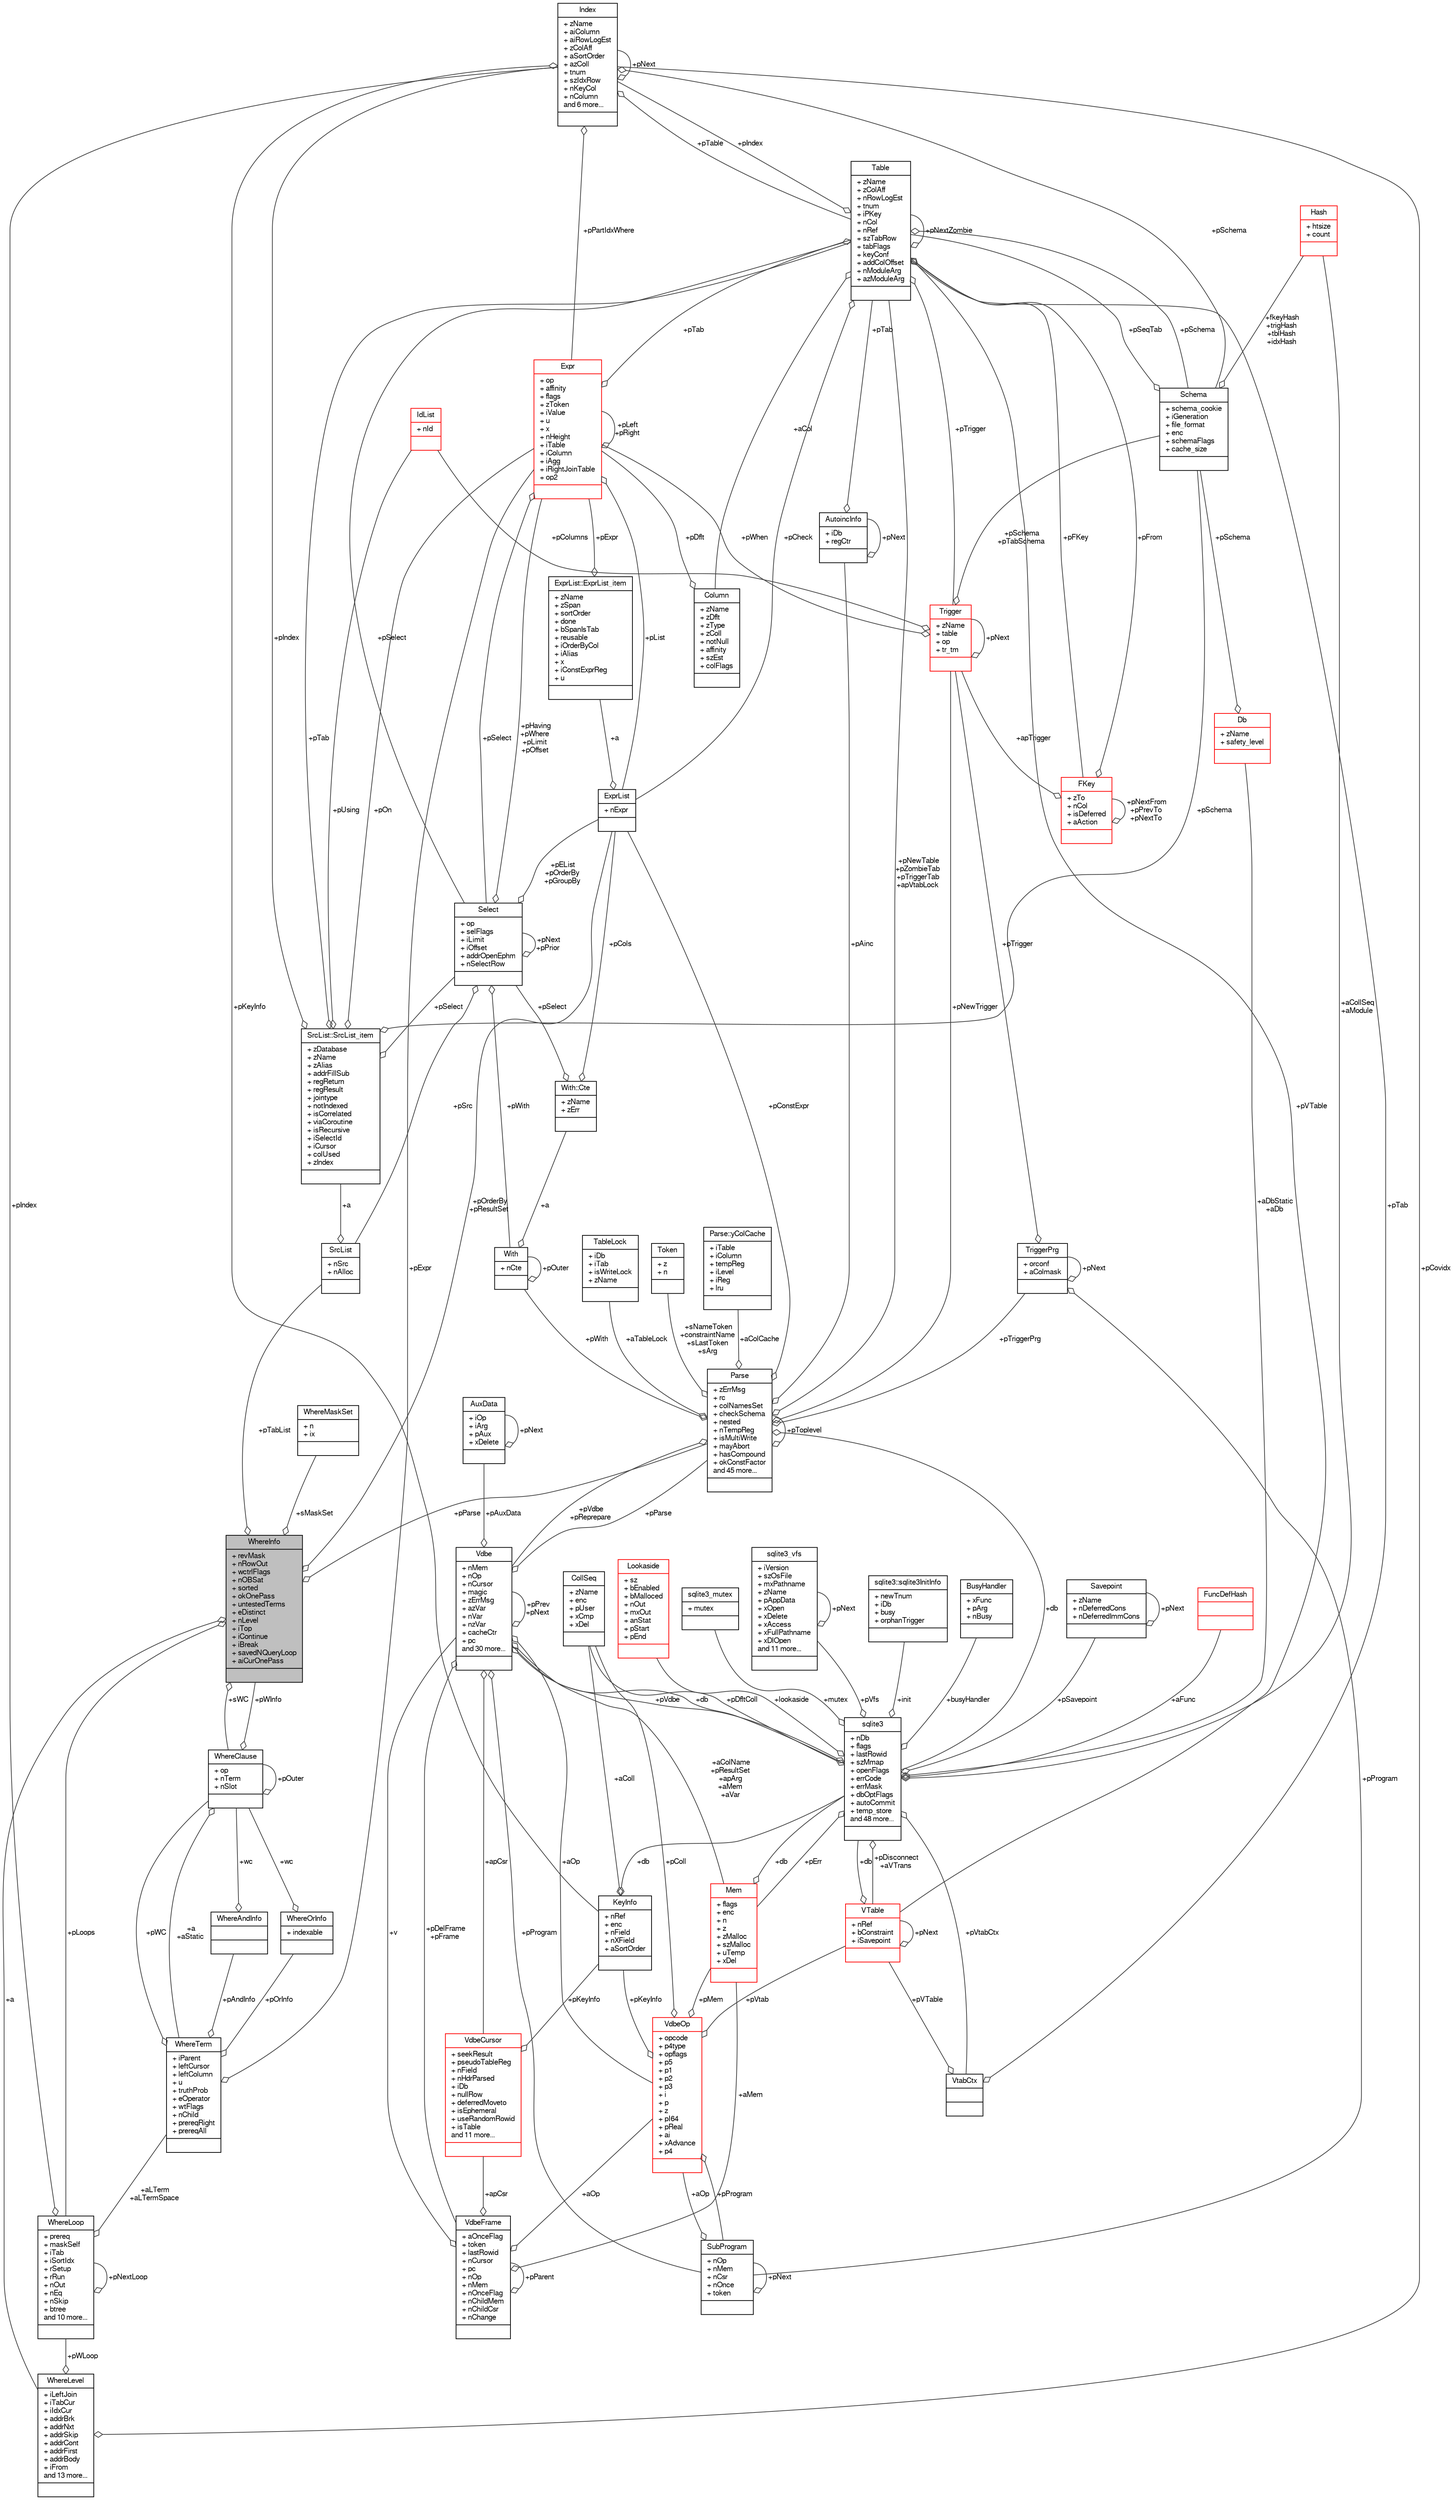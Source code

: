 digraph "WhereInfo"
{
  edge [fontname="FreeSans",fontsize="10",labelfontname="FreeSans",labelfontsize="10"];
  node [fontname="FreeSans",fontsize="10",shape=record];
  Node1 [label="{WhereInfo\n|+ revMask\l+ nRowOut\l+ wctrlFlags\l+ nOBSat\l+ sorted\l+ okOnePass\l+ untestedTerms\l+ eDistinct\l+ nLevel\l+ iTop\l+ iContinue\l+ iBreak\l+ savedNQueryLoop\l+ aiCurOnePass\l|}",height=0.2,width=0.4,color="black", fillcolor="grey75", style="filled", fontcolor="black"];
  Node2 -> Node1 [color="grey25",fontsize="10",style="solid",label=" +pLoops" ,arrowhead="odiamond",fontname="FreeSans"];
  Node2 [label="{WhereLoop\n|+ prereq\l+ maskSelf\l+ iTab\l+ iSortIdx\l+ rSetup\l+ rRun\l+ nOut\l+ nEq\l+ nSkip\l+ btree\land 10 more...\l|}",height=0.2,width=0.4,color="black", fillcolor="white", style="filled",URL="$structWhereLoop.html"];
  Node2 -> Node2 [color="grey25",fontsize="10",style="solid",label=" +pNextLoop" ,arrowhead="odiamond",fontname="FreeSans"];
  Node3 -> Node2 [color="grey25",fontsize="10",style="solid",label=" +aLTerm\n+aLTermSpace" ,arrowhead="odiamond",fontname="FreeSans"];
  Node3 [label="{WhereTerm\n|+ iParent\l+ leftCursor\l+ leftColumn\l+ u\l+ truthProb\l+ eOperator\l+ wtFlags\l+ nChild\l+ prereqRight\l+ prereqAll\l|}",height=0.2,width=0.4,color="black", fillcolor="white", style="filled",URL="$structWhereTerm.html"];
  Node4 -> Node3 [color="grey25",fontsize="10",style="solid",label=" +pAndInfo" ,arrowhead="odiamond",fontname="FreeSans"];
  Node4 [label="{WhereAndInfo\n||}",height=0.2,width=0.4,color="black", fillcolor="white", style="filled",URL="$structWhereAndInfo.html"];
  Node5 -> Node4 [color="grey25",fontsize="10",style="solid",label=" +wc" ,arrowhead="odiamond",fontname="FreeSans"];
  Node5 [label="{WhereClause\n|+ op\l+ nTerm\l+ nSlot\l|}",height=0.2,width=0.4,color="black", fillcolor="white", style="filled",URL="$structWhereClause.html"];
  Node3 -> Node5 [color="grey25",fontsize="10",style="solid",label=" +a\n+aStatic" ,arrowhead="odiamond",fontname="FreeSans"];
  Node1 -> Node5 [color="grey25",fontsize="10",style="solid",label=" +pWInfo" ,arrowhead="odiamond",fontname="FreeSans"];
  Node5 -> Node5 [color="grey25",fontsize="10",style="solid",label=" +pOuter" ,arrowhead="odiamond",fontname="FreeSans"];
  Node6 -> Node3 [color="grey25",fontsize="10",style="solid",label=" +pOrInfo" ,arrowhead="odiamond",fontname="FreeSans"];
  Node6 [label="{WhereOrInfo\n|+ indexable\l|}",height=0.2,width=0.4,color="black", fillcolor="white", style="filled",URL="$structWhereOrInfo.html"];
  Node5 -> Node6 [color="grey25",fontsize="10",style="solid",label=" +wc" ,arrowhead="odiamond",fontname="FreeSans"];
  Node7 -> Node3 [color="grey25",fontsize="10",style="solid",label=" +pExpr" ,arrowhead="odiamond",fontname="FreeSans"];
  Node7 [label="{Expr\n|+ op\l+ affinity\l+ flags\l+ zToken\l+ iValue\l+ u\l+ x\l+ nHeight\l+ iTable\l+ iColumn\l+ iAgg\l+ iRightJoinTable\l+ op2\l|}",height=0.2,width=0.4,color="red", fillcolor="white", style="filled",URL="$structExpr.html"];
  Node7 -> Node7 [color="grey25",fontsize="10",style="solid",label=" +pLeft\n+pRight" ,arrowhead="odiamond",fontname="FreeSans"];
  Node10 -> Node7 [color="grey25",fontsize="10",style="solid",label=" +pTab" ,arrowhead="odiamond",fontname="FreeSans"];
  Node10 [label="{Table\n|+ zName\l+ zColAff\l+ nRowLogEst\l+ tnum\l+ iPKey\l+ nCol\l+ nRef\l+ szTabRow\l+ tabFlags\l+ keyConf\l+ addColOffset\l+ nModuleArg\l+ azModuleArg\l|}",height=0.2,width=0.4,color="black", fillcolor="white", style="filled",URL="$structTable.html"];
  Node11 -> Node10 [color="grey25",fontsize="10",style="solid",label=" +pSchema" ,arrowhead="odiamond",fontname="FreeSans"];
  Node11 [label="{Schema\n|+ schema_cookie\l+ iGeneration\l+ file_format\l+ enc\l+ schemaFlags\l+ cache_size\l|}",height=0.2,width=0.4,color="black", fillcolor="white", style="filled",URL="$structSchema.html"];
  Node10 -> Node11 [color="grey25",fontsize="10",style="solid",label=" +pSeqTab" ,arrowhead="odiamond",fontname="FreeSans"];
  Node12 -> Node11 [color="grey25",fontsize="10",style="solid",label=" +fkeyHash\n+trigHash\n+tblHash\n+idxHash" ,arrowhead="odiamond",fontname="FreeSans"];
  Node12 [label="{Hash\n|+ htsize\l+ count\l|}",height=0.2,width=0.4,color="red", fillcolor="white", style="filled",URL="$structHash.html"];
  Node15 -> Node10 [color="grey25",fontsize="10",style="solid",label=" +aCol" ,arrowhead="odiamond",fontname="FreeSans"];
  Node15 [label="{Column\n|+ zName\l+ zDflt\l+ zType\l+ zColl\l+ notNull\l+ affinity\l+ szEst\l+ colFlags\l|}",height=0.2,width=0.4,color="black", fillcolor="white", style="filled",URL="$structColumn.html"];
  Node7 -> Node15 [color="grey25",fontsize="10",style="solid",label=" +pDflt" ,arrowhead="odiamond",fontname="FreeSans"];
  Node16 -> Node10 [color="grey25",fontsize="10",style="solid",label=" +pFKey" ,arrowhead="odiamond",fontname="FreeSans"];
  Node16 [label="{FKey\n|+ zTo\l+ nCol\l+ isDeferred\l+ aAction\l|}",height=0.2,width=0.4,color="red", fillcolor="white", style="filled",URL="$structFKey.html"];
  Node16 -> Node16 [color="grey25",fontsize="10",style="solid",label=" +pNextFrom\n+pPrevTo\n+pNextTo" ,arrowhead="odiamond",fontname="FreeSans"];
  Node10 -> Node16 [color="grey25",fontsize="10",style="solid",label=" +pFrom" ,arrowhead="odiamond",fontname="FreeSans"];
  Node18 -> Node16 [color="grey25",fontsize="10",style="solid",label=" +apTrigger" ,arrowhead="odiamond",fontname="FreeSans"];
  Node18 [label="{Trigger\n|+ zName\l+ table\l+ op\l+ tr_tm\l|}",height=0.2,width=0.4,color="red", fillcolor="white", style="filled",URL="$structTrigger.html"];
  Node11 -> Node18 [color="grey25",fontsize="10",style="solid",label=" +pSchema\n+pTabSchema" ,arrowhead="odiamond",fontname="FreeSans"];
  Node7 -> Node18 [color="grey25",fontsize="10",style="solid",label=" +pWhen" ,arrowhead="odiamond",fontname="FreeSans"];
  Node21 -> Node18 [color="grey25",fontsize="10",style="solid",label=" +pColumns" ,arrowhead="odiamond",fontname="FreeSans"];
  Node21 [label="{IdList\n|+ nId\l|}",height=0.2,width=0.4,color="red", fillcolor="white", style="filled",URL="$structIdList.html"];
  Node18 -> Node18 [color="grey25",fontsize="10",style="solid",label=" +pNext" ,arrowhead="odiamond",fontname="FreeSans"];
  Node41 -> Node10 [color="grey25",fontsize="10",style="solid",label=" +pVTable" ,arrowhead="odiamond",fontname="FreeSans"];
  Node41 [label="{VTable\n|+ nRef\l+ bConstraint\l+ iSavepoint\l|}",height=0.2,width=0.4,color="red", fillcolor="white", style="filled",URL="$structVTable.html"];
  Node32 -> Node41 [color="grey25",fontsize="10",style="solid",label=" +db" ,arrowhead="odiamond",fontname="FreeSans"];
  Node32 [label="{sqlite3\n|+ nDb\l+ flags\l+ lastRowid\l+ szMmap\l+ openFlags\l+ errCode\l+ errMask\l+ dbOptFlags\l+ autoCommit\l+ temp_store\land 48 more...\l|}",height=0.2,width=0.4,color="black", fillcolor="white", style="filled",URL="$structsqlite3.html"];
  Node33 -> Node32 [color="grey25",fontsize="10",style="solid",label=" +pErr" ,arrowhead="odiamond",fontname="FreeSans"];
  Node33 [label="{Mem\n|+ flags\l+ enc\l+ n\l+ z\l+ zMalloc\l+ szMalloc\l+ uTemp\l+ xDel\l|}",height=0.2,width=0.4,color="red", fillcolor="white", style="filled",URL="$structMem.html"];
  Node32 -> Node33 [color="grey25",fontsize="10",style="solid",label=" +db" ,arrowhead="odiamond",fontname="FreeSans"];
  Node36 -> Node32 [color="grey25",fontsize="10",style="solid",label=" +pVdbe" ,arrowhead="odiamond",fontname="FreeSans"];
  Node36 [label="{Vdbe\n|+ nMem\l+ nOp\l+ nCursor\l+ magic\l+ zErrMsg\l+ azVar\l+ nVar\l+ nzVar\l+ cacheCtr\l+ pc\land 30 more...\l|}",height=0.2,width=0.4,color="black", fillcolor="white", style="filled",URL="$structVdbe.html"];
  Node36 -> Node36 [color="grey25",fontsize="10",style="solid",label=" +pPrev\n+pNext" ,arrowhead="odiamond",fontname="FreeSans"];
  Node33 -> Node36 [color="grey25",fontsize="10",style="solid",label=" +aColName\n+pResultSet\n+apArg\n+aMem\n+aVar" ,arrowhead="odiamond",fontname="FreeSans"];
  Node32 -> Node36 [color="grey25",fontsize="10",style="solid",label=" +db" ,arrowhead="odiamond",fontname="FreeSans"];
  Node35 -> Node36 [color="grey25",fontsize="10",style="solid",label=" +pDelFrame\n+pFrame" ,arrowhead="odiamond",fontname="FreeSans"];
  Node35 [label="{VdbeFrame\n|+ aOnceFlag\l+ token\l+ lastRowid\l+ nCursor\l+ pc\l+ nOp\l+ nMem\l+ nOnceFlag\l+ nChildMem\l+ nChildCsr\l+ nChange\l|}",height=0.2,width=0.4,color="black", fillcolor="white", style="filled",URL="$structVdbeFrame.html"];
  Node33 -> Node35 [color="grey25",fontsize="10",style="solid",label=" +aMem" ,arrowhead="odiamond",fontname="FreeSans"];
  Node36 -> Node35 [color="grey25",fontsize="10",style="solid",label=" +v" ,arrowhead="odiamond",fontname="FreeSans"];
  Node35 -> Node35 [color="grey25",fontsize="10",style="solid",label=" +pParent" ,arrowhead="odiamond",fontname="FreeSans"];
  Node47 -> Node35 [color="grey25",fontsize="10",style="solid",label=" +apCsr" ,arrowhead="odiamond",fontname="FreeSans"];
  Node47 [label="{VdbeCursor\n|+ seekResult\l+ pseudoTableReg\l+ nField\l+ nHdrParsed\l+ iDb\l+ nullRow\l+ deferredMoveto\l+ isEphemeral\l+ useRandomRowid\l+ isTable\land 11 more...\l|}",height=0.2,width=0.4,color="red", fillcolor="white", style="filled",URL="$structVdbeCursor.html"];
  Node31 -> Node47 [color="grey25",fontsize="10",style="solid",label=" +pKeyInfo" ,arrowhead="odiamond",fontname="FreeSans"];
  Node31 [label="{KeyInfo\n|+ nRef\l+ enc\l+ nField\l+ nXField\l+ aSortOrder\l|}",height=0.2,width=0.4,color="black", fillcolor="white", style="filled",URL="$structKeyInfo.html"];
  Node32 -> Node31 [color="grey25",fontsize="10",style="solid",label=" +db" ,arrowhead="odiamond",fontname="FreeSans"];
  Node40 -> Node31 [color="grey25",fontsize="10",style="solid",label=" +aColl" ,arrowhead="odiamond",fontname="FreeSans"];
  Node40 [label="{CollSeq\n|+ zName\l+ enc\l+ pUser\l+ xCmp\l+ xDel\l|}",height=0.2,width=0.4,color="black", fillcolor="white", style="filled",URL="$structCollSeq.html"];
  Node39 -> Node35 [color="grey25",fontsize="10",style="solid",label=" +aOp" ,arrowhead="odiamond",fontname="FreeSans"];
  Node39 [label="{VdbeOp\n|+ opcode\l+ p4type\l+ opflags\l+ p5\l+ p1\l+ p2\l+ p3\l+ i\l+ p\l+ z\l+ pI64\l+ pReal\l+ ai\l+ xAdvance\l+ p4\l|}",height=0.2,width=0.4,color="red", fillcolor="white", style="filled",URL="$structVdbeOp.html"];
  Node33 -> Node39 [color="grey25",fontsize="10",style="solid",label=" +pMem" ,arrowhead="odiamond",fontname="FreeSans"];
  Node40 -> Node39 [color="grey25",fontsize="10",style="solid",label=" +pColl" ,arrowhead="odiamond",fontname="FreeSans"];
  Node41 -> Node39 [color="grey25",fontsize="10",style="solid",label=" +pVtab" ,arrowhead="odiamond",fontname="FreeSans"];
  Node38 -> Node39 [color="grey25",fontsize="10",style="solid",label=" +pProgram" ,arrowhead="odiamond",fontname="FreeSans"];
  Node38 [label="{SubProgram\n|+ nOp\l+ nMem\l+ nCsr\l+ nOnce\l+ token\l|}",height=0.2,width=0.4,color="black", fillcolor="white", style="filled",URL="$structSubProgram.html"];
  Node38 -> Node38 [color="grey25",fontsize="10",style="solid",label=" +pNext" ,arrowhead="odiamond",fontname="FreeSans"];
  Node39 -> Node38 [color="grey25",fontsize="10",style="solid",label=" +aOp" ,arrowhead="odiamond",fontname="FreeSans"];
  Node31 -> Node39 [color="grey25",fontsize="10",style="solid",label=" +pKeyInfo" ,arrowhead="odiamond",fontname="FreeSans"];
  Node37 -> Node36 [color="grey25",fontsize="10",style="solid",label=" +pAuxData" ,arrowhead="odiamond",fontname="FreeSans"];
  Node37 [label="{AuxData\n|+ iOp\l+ iArg\l+ pAux\l+ xDelete\l|}",height=0.2,width=0.4,color="black", fillcolor="white", style="filled",URL="$structAuxData.html"];
  Node37 -> Node37 [color="grey25",fontsize="10",style="solid",label=" +pNext" ,arrowhead="odiamond",fontname="FreeSans"];
  Node38 -> Node36 [color="grey25",fontsize="10",style="solid",label=" +pProgram" ,arrowhead="odiamond",fontname="FreeSans"];
  Node47 -> Node36 [color="grey25",fontsize="10",style="solid",label=" +apCsr" ,arrowhead="odiamond",fontname="FreeSans"];
  Node78 -> Node36 [color="grey25",fontsize="10",style="solid",label=" +pParse" ,arrowhead="odiamond",fontname="FreeSans"];
  Node78 [label="{Parse\n|+ zErrMsg\l+ rc\l+ colNamesSet\l+ checkSchema\l+ nested\l+ nTempReg\l+ isMultiWrite\l+ mayAbort\l+ hasCompound\l+ okConstFactor\land 45 more...\l|}",height=0.2,width=0.4,color="black", fillcolor="white", style="filled",URL="$structParse.html"];
  Node36 -> Node78 [color="grey25",fontsize="10",style="solid",label=" +pVdbe\n+pReprepare" ,arrowhead="odiamond",fontname="FreeSans"];
  Node32 -> Node78 [color="grey25",fontsize="10",style="solid",label=" +db" ,arrowhead="odiamond",fontname="FreeSans"];
  Node79 -> Node78 [color="grey25",fontsize="10",style="solid",label=" +aTableLock" ,arrowhead="odiamond",fontname="FreeSans"];
  Node79 [label="{TableLock\n|+ iDb\l+ iTab\l+ isWriteLock\l+ zName\l|}",height=0.2,width=0.4,color="black", fillcolor="white", style="filled",URL="$structTableLock.html"];
  Node20 -> Node78 [color="grey25",fontsize="10",style="solid",label=" +sNameToken\n+constraintName\n+sLastToken\n+sArg" ,arrowhead="odiamond",fontname="FreeSans"];
  Node20 [label="{Token\n|+ z\l+ n\l|}",height=0.2,width=0.4,color="black", fillcolor="white", style="filled",URL="$structToken.html"];
  Node24 -> Node78 [color="grey25",fontsize="10",style="solid",label=" +pWith" ,arrowhead="odiamond",fontname="FreeSans"];
  Node24 [label="{With\n|+ nCte\l|}",height=0.2,width=0.4,color="black", fillcolor="white", style="filled",URL="$structWith.html"];
  Node25 -> Node24 [color="grey25",fontsize="10",style="solid",label=" +a" ,arrowhead="odiamond",fontname="FreeSans"];
  Node25 [label="{With::Cte\n|+ zName\l+ zErr\l|}",height=0.2,width=0.4,color="black", fillcolor="white", style="filled",URL="$structWith_1_1Cte.html"];
  Node23 -> Node25 [color="grey25",fontsize="10",style="solid",label=" +pSelect" ,arrowhead="odiamond",fontname="FreeSans"];
  Node23 [label="{Select\n|+ op\l+ selFlags\l+ iLimit\l+ iOffset\l+ addrOpenEphm\l+ nSelectRow\l|}",height=0.2,width=0.4,color="black", fillcolor="white", style="filled",URL="$structSelect.html"];
  Node7 -> Node23 [color="grey25",fontsize="10",style="solid",label=" +pHaving\n+pWhere\n+pLimit\n+pOffset" ,arrowhead="odiamond",fontname="FreeSans"];
  Node24 -> Node23 [color="grey25",fontsize="10",style="solid",label=" +pWith" ,arrowhead="odiamond",fontname="FreeSans"];
  Node23 -> Node23 [color="grey25",fontsize="10",style="solid",label=" +pNext\n+pPrior" ,arrowhead="odiamond",fontname="FreeSans"];
  Node28 -> Node23 [color="grey25",fontsize="10",style="solid",label=" +pSrc" ,arrowhead="odiamond",fontname="FreeSans"];
  Node28 [label="{SrcList\n|+ nSrc\l+ nAlloc\l|}",height=0.2,width=0.4,color="black", fillcolor="white", style="filled",URL="$structSrcList.html"];
  Node29 -> Node28 [color="grey25",fontsize="10",style="solid",label=" +a" ,arrowhead="odiamond",fontname="FreeSans"];
  Node29 [label="{SrcList::SrcList_item\n|+ zDatabase\l+ zName\l+ zAlias\l+ addrFillSub\l+ regReturn\l+ regResult\l+ jointype\l+ notIndexed\l+ isCorrelated\l+ viaCoroutine\l+ isRecursive\l+ iSelectId\l+ iCursor\l+ colUsed\l+ zIndex\l|}",height=0.2,width=0.4,color="black", fillcolor="white", style="filled",URL="$structSrcList_1_1SrcList__item.html"];
  Node11 -> Node29 [color="grey25",fontsize="10",style="solid",label=" +pSchema" ,arrowhead="odiamond",fontname="FreeSans"];
  Node7 -> Node29 [color="grey25",fontsize="10",style="solid",label=" +pOn" ,arrowhead="odiamond",fontname="FreeSans"];
  Node21 -> Node29 [color="grey25",fontsize="10",style="solid",label=" +pUsing" ,arrowhead="odiamond",fontname="FreeSans"];
  Node10 -> Node29 [color="grey25",fontsize="10",style="solid",label=" +pTab" ,arrowhead="odiamond",fontname="FreeSans"];
  Node23 -> Node29 [color="grey25",fontsize="10",style="solid",label=" +pSelect" ,arrowhead="odiamond",fontname="FreeSans"];
  Node30 -> Node29 [color="grey25",fontsize="10",style="solid",label=" +pIndex" ,arrowhead="odiamond",fontname="FreeSans"];
  Node30 [label="{Index\n|+ zName\l+ aiColumn\l+ aiRowLogEst\l+ zColAff\l+ aSortOrder\l+ azColl\l+ tnum\l+ szIdxRow\l+ nKeyCol\l+ nColumn\land 6 more...\l|}",height=0.2,width=0.4,color="black", fillcolor="white", style="filled",URL="$structIndex.html"];
  Node11 -> Node30 [color="grey25",fontsize="10",style="solid",label=" +pSchema" ,arrowhead="odiamond",fontname="FreeSans"];
  Node7 -> Node30 [color="grey25",fontsize="10",style="solid",label=" +pPartIdxWhere" ,arrowhead="odiamond",fontname="FreeSans"];
  Node10 -> Node30 [color="grey25",fontsize="10",style="solid",label=" +pTable" ,arrowhead="odiamond",fontname="FreeSans"];
  Node31 -> Node30 [color="grey25",fontsize="10",style="solid",label=" +pKeyInfo" ,arrowhead="odiamond",fontname="FreeSans"];
  Node30 -> Node30 [color="grey25",fontsize="10",style="solid",label=" +pNext" ,arrowhead="odiamond",fontname="FreeSans"];
  Node26 -> Node23 [color="grey25",fontsize="10",style="solid",label=" +pEList\n+pOrderBy\n+pGroupBy" ,arrowhead="odiamond",fontname="FreeSans"];
  Node26 [label="{ExprList\n|+ nExpr\l|}",height=0.2,width=0.4,color="black", fillcolor="white", style="filled",URL="$structExprList.html"];
  Node27 -> Node26 [color="grey25",fontsize="10",style="solid",label=" +a" ,arrowhead="odiamond",fontname="FreeSans"];
  Node27 [label="{ExprList::ExprList_item\n|+ zName\l+ zSpan\l+ sortOrder\l+ done\l+ bSpanIsTab\l+ reusable\l+ iOrderByCol\l+ iAlias\l+ x\l+ iConstExprReg\l+ u\l|}",height=0.2,width=0.4,color="black", fillcolor="white", style="filled",URL="$structExprList_1_1ExprList__item.html"];
  Node7 -> Node27 [color="grey25",fontsize="10",style="solid",label=" +pExpr" ,arrowhead="odiamond",fontname="FreeSans"];
  Node26 -> Node25 [color="grey25",fontsize="10",style="solid",label=" +pCols" ,arrowhead="odiamond",fontname="FreeSans"];
  Node24 -> Node24 [color="grey25",fontsize="10",style="solid",label=" +pOuter" ,arrowhead="odiamond",fontname="FreeSans"];
  Node80 -> Node78 [color="grey25",fontsize="10",style="solid",label=" +aColCache" ,arrowhead="odiamond",fontname="FreeSans"];
  Node80 [label="{Parse::yColCache\n|+ iTable\l+ iColumn\l+ tempReg\l+ iLevel\l+ iReg\l+ lru\l|}",height=0.2,width=0.4,color="black", fillcolor="white", style="filled",URL="$structParse_1_1yColCache.html"];
  Node10 -> Node78 [color="grey25",fontsize="10",style="solid",label=" +pNewTable\n+pZombieTab\n+pTriggerTab\n+apVtabLock" ,arrowhead="odiamond",fontname="FreeSans"];
  Node18 -> Node78 [color="grey25",fontsize="10",style="solid",label=" +pNewTrigger" ,arrowhead="odiamond",fontname="FreeSans"];
  Node81 -> Node78 [color="grey25",fontsize="10",style="solid",label=" +pTriggerPrg" ,arrowhead="odiamond",fontname="FreeSans"];
  Node81 [label="{TriggerPrg\n|+ orconf\l+ aColmask\l|}",height=0.2,width=0.4,color="black", fillcolor="white", style="filled",URL="$structTriggerPrg.html"];
  Node38 -> Node81 [color="grey25",fontsize="10",style="solid",label=" +pProgram" ,arrowhead="odiamond",fontname="FreeSans"];
  Node18 -> Node81 [color="grey25",fontsize="10",style="solid",label=" +pTrigger" ,arrowhead="odiamond",fontname="FreeSans"];
  Node81 -> Node81 [color="grey25",fontsize="10",style="solid",label=" +pNext" ,arrowhead="odiamond",fontname="FreeSans"];
  Node82 -> Node78 [color="grey25",fontsize="10",style="solid",label=" +pAinc" ,arrowhead="odiamond",fontname="FreeSans"];
  Node82 [label="{AutoincInfo\n|+ iDb\l+ regCtr\l|}",height=0.2,width=0.4,color="black", fillcolor="white", style="filled",URL="$structAutoincInfo.html"];
  Node10 -> Node82 [color="grey25",fontsize="10",style="solid",label=" +pTab" ,arrowhead="odiamond",fontname="FreeSans"];
  Node82 -> Node82 [color="grey25",fontsize="10",style="solid",label=" +pNext" ,arrowhead="odiamond",fontname="FreeSans"];
  Node26 -> Node78 [color="grey25",fontsize="10",style="solid",label=" +pConstExpr" ,arrowhead="odiamond",fontname="FreeSans"];
  Node78 -> Node78 [color="grey25",fontsize="10",style="solid",label=" +pToplevel" ,arrowhead="odiamond",fontname="FreeSans"];
  Node39 -> Node36 [color="grey25",fontsize="10",style="solid",label=" +aOp" ,arrowhead="odiamond",fontname="FreeSans"];
  Node86 -> Node32 [color="grey25",fontsize="10",style="solid",label=" +pSavepoint" ,arrowhead="odiamond",fontname="FreeSans"];
  Node86 [label="{Savepoint\n|+ zName\l+ nDeferredCons\l+ nDeferredImmCons\l|}",height=0.2,width=0.4,color="black", fillcolor="white", style="filled",URL="$structSavepoint.html"];
  Node86 -> Node86 [color="grey25",fontsize="10",style="solid",label=" +pNext" ,arrowhead="odiamond",fontname="FreeSans"];
  Node87 -> Node32 [color="grey25",fontsize="10",style="solid",label=" +aFunc" ,arrowhead="odiamond",fontname="FreeSans"];
  Node87 [label="{FuncDefHash\n||}",height=0.2,width=0.4,color="red", fillcolor="white", style="filled",URL="$structFuncDefHash.html"];
  Node88 -> Node32 [color="grey25",fontsize="10",style="solid",label=" +lookaside" ,arrowhead="odiamond",fontname="FreeSans"];
  Node88 [label="{Lookaside\n|+ sz\l+ bEnabled\l+ bMalloced\l+ nOut\l+ mxOut\l+ anStat\l+ pStart\l+ pEnd\l|}",height=0.2,width=0.4,color="red", fillcolor="white", style="filled",URL="$structLookaside.html"];
  Node52 -> Node32 [color="grey25",fontsize="10",style="solid",label=" +mutex" ,arrowhead="odiamond",fontname="FreeSans"];
  Node52 [label="{sqlite3_mutex\n|+ mutex\l|}",height=0.2,width=0.4,color="black", fillcolor="white", style="filled",URL="$structsqlite3__mutex.html"];
  Node63 -> Node32 [color="grey25",fontsize="10",style="solid",label=" +pVfs" ,arrowhead="odiamond",fontname="FreeSans"];
  Node63 [label="{sqlite3_vfs\n|+ iVersion\l+ szOsFile\l+ mxPathname\l+ zName\l+ pAppData\l+ xOpen\l+ xDelete\l+ xAccess\l+ xFullPathname\l+ xDlOpen\land 11 more...\l|}",height=0.2,width=0.4,color="black", fillcolor="white", style="filled",URL="$structsqlite3__vfs.html"];
  Node63 -> Node63 [color="grey25",fontsize="10",style="solid",label=" +pNext" ,arrowhead="odiamond",fontname="FreeSans"];
  Node90 -> Node32 [color="grey25",fontsize="10",style="solid",label=" +init" ,arrowhead="odiamond",fontname="FreeSans"];
  Node90 [label="{sqlite3::sqlite3InitInfo\n|+ newTnum\l+ iDb\l+ busy\l+ orphanTrigger\l|}",height=0.2,width=0.4,color="black", fillcolor="white", style="filled",URL="$structsqlite3_1_1sqlite3InitInfo.html"];
  Node91 -> Node32 [color="grey25",fontsize="10",style="solid",label=" +busyHandler" ,arrowhead="odiamond",fontname="FreeSans"];
  Node91 [label="{BusyHandler\n|+ xFunc\l+ pArg\l+ nBusy\l|}",height=0.2,width=0.4,color="black", fillcolor="white", style="filled",URL="$structBusyHandler.html"];
  Node92 -> Node32 [color="grey25",fontsize="10",style="solid",label=" +pVtabCtx" ,arrowhead="odiamond",fontname="FreeSans"];
  Node92 [label="{VtabCtx\n||}",height=0.2,width=0.4,color="black", fillcolor="white", style="filled",URL="$structVtabCtx.html"];
  Node41 -> Node92 [color="grey25",fontsize="10",style="solid",label=" +pVTable" ,arrowhead="odiamond",fontname="FreeSans"];
  Node10 -> Node92 [color="grey25",fontsize="10",style="solid",label=" +pTab" ,arrowhead="odiamond",fontname="FreeSans"];
  Node40 -> Node32 [color="grey25",fontsize="10",style="solid",label=" +pDfltColl" ,arrowhead="odiamond",fontname="FreeSans"];
  Node41 -> Node32 [color="grey25",fontsize="10",style="solid",label=" +pDisconnect\n+aVTrans" ,arrowhead="odiamond",fontname="FreeSans"];
  Node93 -> Node32 [color="grey25",fontsize="10",style="solid",label=" +aDbStatic\n+aDb" ,arrowhead="odiamond",fontname="FreeSans"];
  Node93 [label="{Db\n|+ zName\l+ safety_level\l|}",height=0.2,width=0.4,color="red", fillcolor="white", style="filled",URL="$structDb.html"];
  Node11 -> Node93 [color="grey25",fontsize="10",style="solid",label=" +pSchema" ,arrowhead="odiamond",fontname="FreeSans"];
  Node12 -> Node32 [color="grey25",fontsize="10",style="solid",label=" +aCollSeq\n+aModule" ,arrowhead="odiamond",fontname="FreeSans"];
  Node41 -> Node41 [color="grey25",fontsize="10",style="solid",label=" +pNext" ,arrowhead="odiamond",fontname="FreeSans"];
  Node10 -> Node10 [color="grey25",fontsize="10",style="solid",label=" +pNextZombie" ,arrowhead="odiamond",fontname="FreeSans"];
  Node18 -> Node10 [color="grey25",fontsize="10",style="solid",label=" +pTrigger" ,arrowhead="odiamond",fontname="FreeSans"];
  Node23 -> Node10 [color="grey25",fontsize="10",style="solid",label=" +pSelect" ,arrowhead="odiamond",fontname="FreeSans"];
  Node26 -> Node10 [color="grey25",fontsize="10",style="solid",label=" +pCheck" ,arrowhead="odiamond",fontname="FreeSans"];
  Node30 -> Node10 [color="grey25",fontsize="10",style="solid",label=" +pIndex" ,arrowhead="odiamond",fontname="FreeSans"];
  Node23 -> Node7 [color="grey25",fontsize="10",style="solid",label=" +pSelect" ,arrowhead="odiamond",fontname="FreeSans"];
  Node26 -> Node7 [color="grey25",fontsize="10",style="solid",label=" +pList" ,arrowhead="odiamond",fontname="FreeSans"];
  Node5 -> Node3 [color="grey25",fontsize="10",style="solid",label=" +pWC" ,arrowhead="odiamond",fontname="FreeSans"];
  Node30 -> Node2 [color="grey25",fontsize="10",style="solid",label=" +pIndex" ,arrowhead="odiamond",fontname="FreeSans"];
  Node5 -> Node1 [color="grey25",fontsize="10",style="solid",label=" +sWC" ,arrowhead="odiamond",fontname="FreeSans"];
  Node95 -> Node1 [color="grey25",fontsize="10",style="solid",label=" +a" ,arrowhead="odiamond",fontname="FreeSans"];
  Node95 [label="{WhereLevel\n|+ iLeftJoin\l+ iTabCur\l+ iIdxCur\l+ addrBrk\l+ addrNxt\l+ addrSkip\l+ addrCont\l+ addrFirst\l+ addrBody\l+ iFrom\land 13 more...\l|}",height=0.2,width=0.4,color="black", fillcolor="white", style="filled",URL="$structWhereLevel.html"];
  Node2 -> Node95 [color="grey25",fontsize="10",style="solid",label=" +pWLoop" ,arrowhead="odiamond",fontname="FreeSans"];
  Node30 -> Node95 [color="grey25",fontsize="10",style="solid",label=" +pCovidx" ,arrowhead="odiamond",fontname="FreeSans"];
  Node96 -> Node1 [color="grey25",fontsize="10",style="solid",label=" +sMaskSet" ,arrowhead="odiamond",fontname="FreeSans"];
  Node96 [label="{WhereMaskSet\n|+ n\l+ ix\l|}",height=0.2,width=0.4,color="black", fillcolor="white", style="filled",URL="$structWhereMaskSet.html"];
  Node28 -> Node1 [color="grey25",fontsize="10",style="solid",label=" +pTabList" ,arrowhead="odiamond",fontname="FreeSans"];
  Node26 -> Node1 [color="grey25",fontsize="10",style="solid",label=" +pOrderBy\n+pResultSet" ,arrowhead="odiamond",fontname="FreeSans"];
  Node78 -> Node1 [color="grey25",fontsize="10",style="solid",label=" +pParse" ,arrowhead="odiamond",fontname="FreeSans"];
}

